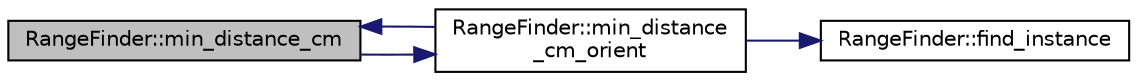 digraph "RangeFinder::min_distance_cm"
{
 // INTERACTIVE_SVG=YES
  edge [fontname="Helvetica",fontsize="10",labelfontname="Helvetica",labelfontsize="10"];
  node [fontname="Helvetica",fontsize="10",shape=record];
  rankdir="LR";
  Node1 [label="RangeFinder::min_distance_cm",height=0.2,width=0.4,color="black", fillcolor="grey75", style="filled", fontcolor="black"];
  Node1 -> Node2 [color="midnightblue",fontsize="10",style="solid",fontname="Helvetica"];
  Node2 [label="RangeFinder::min_distance\l_cm_orient",height=0.2,width=0.4,color="black", fillcolor="white", style="filled",URL="$classRangeFinder.html#a540c5936ac4dccdc0aaacdcca27c1113"];
  Node2 -> Node3 [color="midnightblue",fontsize="10",style="solid",fontname="Helvetica"];
  Node3 [label="RangeFinder::find_instance",height=0.2,width=0.4,color="black", fillcolor="white", style="filled",URL="$classRangeFinder.html#a532b9699a5ac5270db1584fa7fab8a4c"];
  Node2 -> Node1 [color="midnightblue",fontsize="10",style="solid",fontname="Helvetica"];
}
